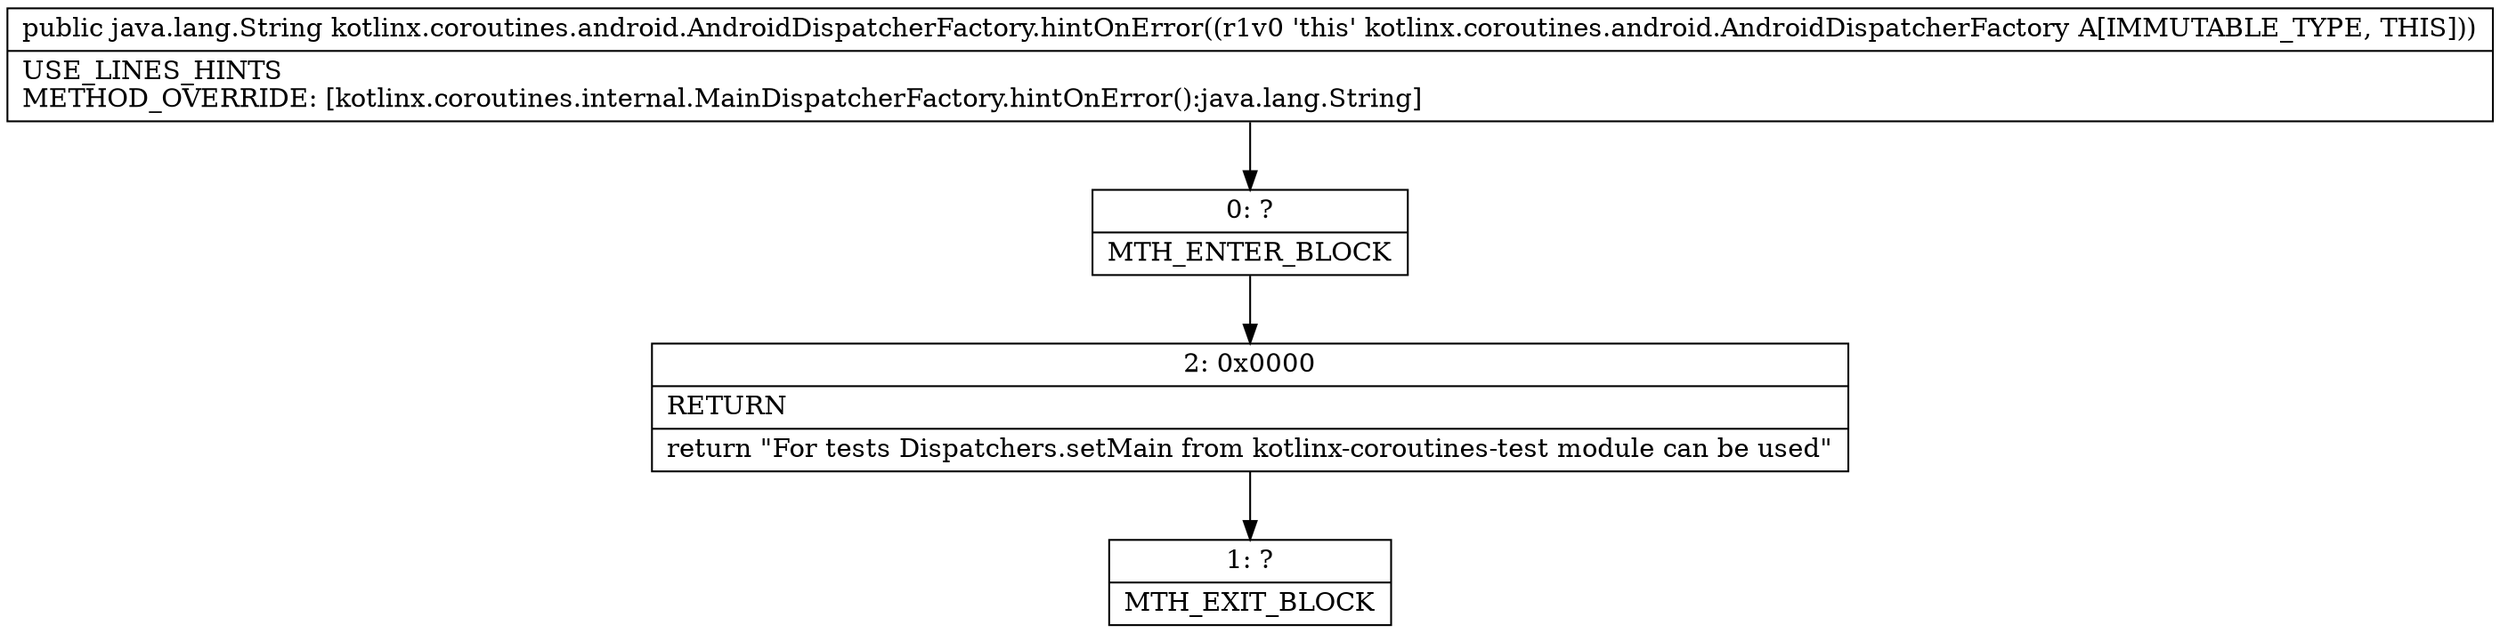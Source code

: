 digraph "CFG forkotlinx.coroutines.android.AndroidDispatcherFactory.hintOnError()Ljava\/lang\/String;" {
Node_0 [shape=record,label="{0\:\ ?|MTH_ENTER_BLOCK\l}"];
Node_2 [shape=record,label="{2\:\ 0x0000|RETURN\l|return \"For tests Dispatchers.setMain from kotlinx\-coroutines\-test module can be used\"\l}"];
Node_1 [shape=record,label="{1\:\ ?|MTH_EXIT_BLOCK\l}"];
MethodNode[shape=record,label="{public java.lang.String kotlinx.coroutines.android.AndroidDispatcherFactory.hintOnError((r1v0 'this' kotlinx.coroutines.android.AndroidDispatcherFactory A[IMMUTABLE_TYPE, THIS]))  | USE_LINES_HINTS\lMETHOD_OVERRIDE: [kotlinx.coroutines.internal.MainDispatcherFactory.hintOnError():java.lang.String]\l}"];
MethodNode -> Node_0;Node_0 -> Node_2;
Node_2 -> Node_1;
}

